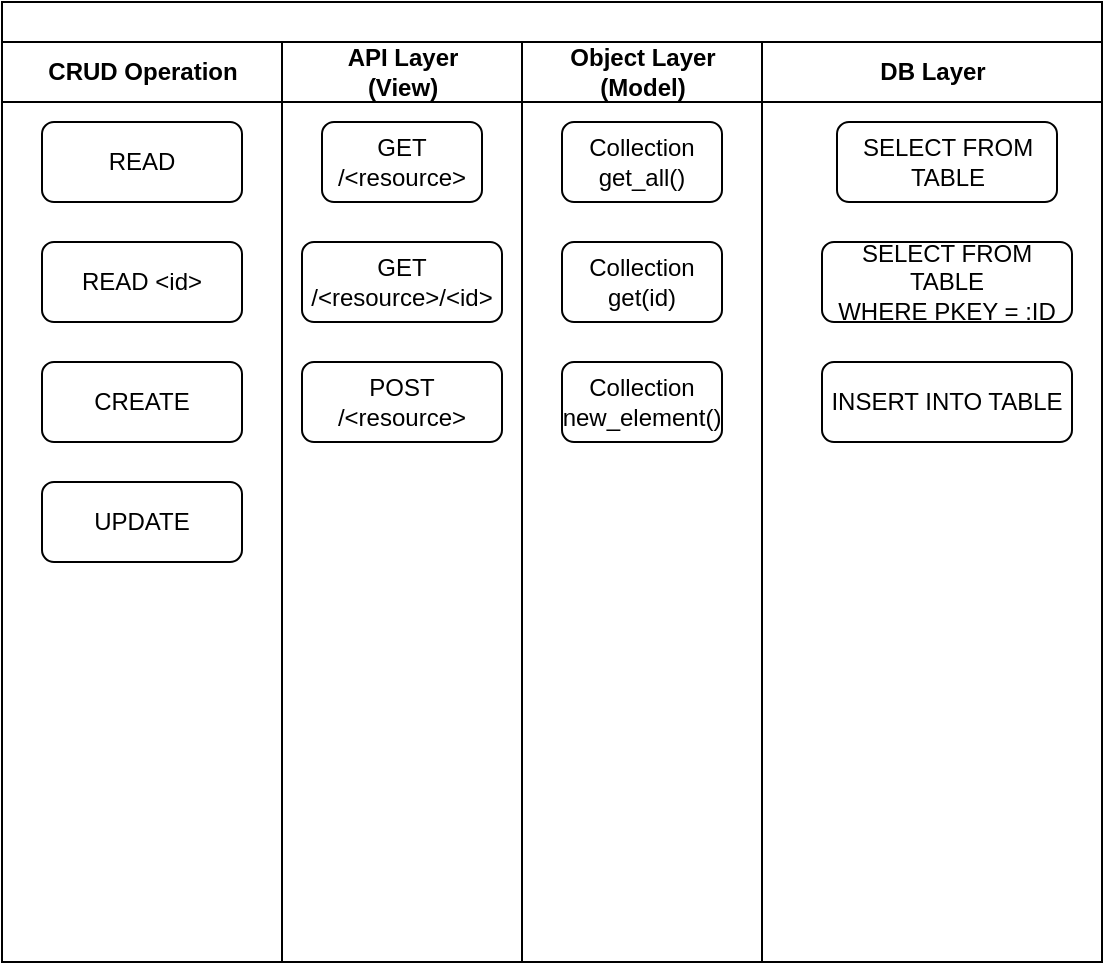 <mxfile version="24.8.6">
  <diagram name="Pagina-1" id="DntSCb9K8KLhy4p5Sk85">
    <mxGraphModel dx="1687" dy="1072" grid="1" gridSize="10" guides="1" tooltips="1" connect="1" arrows="1" fold="1" page="1" pageScale="1" pageWidth="827" pageHeight="1169" math="0" shadow="0">
      <root>
        <mxCell id="0" />
        <mxCell id="1" parent="0" />
        <mxCell id="eIqLt3LLGjhnTMPGdRcQ-2" value="" style="swimlane;childLayout=stackLayout;resizeParent=1;resizeParentMax=0;startSize=20;html=1;" vertex="1" parent="1">
          <mxGeometry x="120.0" y="90" width="550" height="480" as="geometry" />
        </mxCell>
        <mxCell id="eIqLt3LLGjhnTMPGdRcQ-3" value="CRUD Operation" style="swimlane;startSize=30;html=1;" vertex="1" parent="eIqLt3LLGjhnTMPGdRcQ-2">
          <mxGeometry y="20" width="140" height="460" as="geometry" />
        </mxCell>
        <mxCell id="eIqLt3LLGjhnTMPGdRcQ-6" value="READ" style="rounded=1;whiteSpace=wrap;html=1;" vertex="1" parent="eIqLt3LLGjhnTMPGdRcQ-3">
          <mxGeometry x="20" y="40" width="100" height="40" as="geometry" />
        </mxCell>
        <mxCell id="eIqLt3LLGjhnTMPGdRcQ-12" value="READ &amp;lt;id&amp;gt;" style="rounded=1;whiteSpace=wrap;html=1;" vertex="1" parent="eIqLt3LLGjhnTMPGdRcQ-3">
          <mxGeometry x="20" y="100" width="100" height="40" as="geometry" />
        </mxCell>
        <mxCell id="eIqLt3LLGjhnTMPGdRcQ-16" value="CREATE" style="rounded=1;whiteSpace=wrap;html=1;" vertex="1" parent="eIqLt3LLGjhnTMPGdRcQ-3">
          <mxGeometry x="20" y="160" width="100" height="40" as="geometry" />
        </mxCell>
        <mxCell id="eIqLt3LLGjhnTMPGdRcQ-22" value="UPDATE" style="rounded=1;whiteSpace=wrap;html=1;" vertex="1" parent="eIqLt3LLGjhnTMPGdRcQ-3">
          <mxGeometry x="20" y="220" width="100" height="40" as="geometry" />
        </mxCell>
        <mxCell id="eIqLt3LLGjhnTMPGdRcQ-4" value="API Layer&lt;div&gt;(View)&lt;/div&gt;" style="swimlane;startSize=30;html=1;" vertex="1" parent="eIqLt3LLGjhnTMPGdRcQ-2">
          <mxGeometry x="140" y="20" width="120" height="460" as="geometry" />
        </mxCell>
        <mxCell id="eIqLt3LLGjhnTMPGdRcQ-8" value="GET /&amp;lt;resource&amp;gt;" style="rounded=1;whiteSpace=wrap;html=1;" vertex="1" parent="eIqLt3LLGjhnTMPGdRcQ-4">
          <mxGeometry x="20.0" y="40" width="80" height="40" as="geometry" />
        </mxCell>
        <mxCell id="eIqLt3LLGjhnTMPGdRcQ-13" value="GET&lt;div&gt;/&amp;lt;resource&amp;gt;/&amp;lt;id&amp;gt;&lt;/div&gt;" style="rounded=1;whiteSpace=wrap;html=1;" vertex="1" parent="eIqLt3LLGjhnTMPGdRcQ-4">
          <mxGeometry x="10" y="100" width="100" height="40" as="geometry" />
        </mxCell>
        <mxCell id="eIqLt3LLGjhnTMPGdRcQ-18" value="POST&lt;div&gt;/&amp;lt;resource&amp;gt;&lt;/div&gt;" style="rounded=1;whiteSpace=wrap;html=1;" vertex="1" parent="eIqLt3LLGjhnTMPGdRcQ-4">
          <mxGeometry x="10" y="160" width="100" height="40" as="geometry" />
        </mxCell>
        <mxCell id="eIqLt3LLGjhnTMPGdRcQ-5" value="Object Layer&lt;div&gt;(Model)&lt;/div&gt;" style="swimlane;startSize=30;html=1;" vertex="1" parent="eIqLt3LLGjhnTMPGdRcQ-2">
          <mxGeometry x="260" y="20" width="120" height="460" as="geometry" />
        </mxCell>
        <mxCell id="eIqLt3LLGjhnTMPGdRcQ-9" value="Collection&lt;div&gt;get_all()&lt;/div&gt;" style="rounded=1;whiteSpace=wrap;html=1;" vertex="1" parent="eIqLt3LLGjhnTMPGdRcQ-5">
          <mxGeometry x="20.0" y="40" width="80" height="40" as="geometry" />
        </mxCell>
        <mxCell id="eIqLt3LLGjhnTMPGdRcQ-14" value="Collection&lt;div&gt;get(id)&lt;/div&gt;" style="rounded=1;whiteSpace=wrap;html=1;" vertex="1" parent="eIqLt3LLGjhnTMPGdRcQ-5">
          <mxGeometry x="20" y="100" width="80" height="40" as="geometry" />
        </mxCell>
        <mxCell id="eIqLt3LLGjhnTMPGdRcQ-19" value="Collection&lt;div&gt;new_element()&lt;/div&gt;" style="rounded=1;whiteSpace=wrap;html=1;" vertex="1" parent="eIqLt3LLGjhnTMPGdRcQ-5">
          <mxGeometry x="20" y="160" width="80" height="40" as="geometry" />
        </mxCell>
        <mxCell id="eIqLt3LLGjhnTMPGdRcQ-7" value="DB Layer" style="swimlane;startSize=30;html=1;" vertex="1" parent="eIqLt3LLGjhnTMPGdRcQ-2">
          <mxGeometry x="380" y="20" width="170" height="460" as="geometry" />
        </mxCell>
        <mxCell id="eIqLt3LLGjhnTMPGdRcQ-10" value="INSERT INTO TABLE" style="rounded=1;whiteSpace=wrap;html=1;" vertex="1" parent="eIqLt3LLGjhnTMPGdRcQ-7">
          <mxGeometry x="30" y="160" width="125" height="40" as="geometry" />
        </mxCell>
        <mxCell id="eIqLt3LLGjhnTMPGdRcQ-15" value="SELECT FROM TABLE" style="rounded=1;whiteSpace=wrap;html=1;" vertex="1" parent="eIqLt3LLGjhnTMPGdRcQ-7">
          <mxGeometry x="37.5" y="40" width="110" height="40" as="geometry" />
        </mxCell>
        <mxCell id="eIqLt3LLGjhnTMPGdRcQ-21" value="SELECT FROM TABLE&lt;div&gt;WHERE PKEY = :ID&lt;/div&gt;" style="rounded=1;whiteSpace=wrap;html=1;" vertex="1" parent="eIqLt3LLGjhnTMPGdRcQ-7">
          <mxGeometry x="30" y="100" width="125" height="40" as="geometry" />
        </mxCell>
      </root>
    </mxGraphModel>
  </diagram>
</mxfile>
